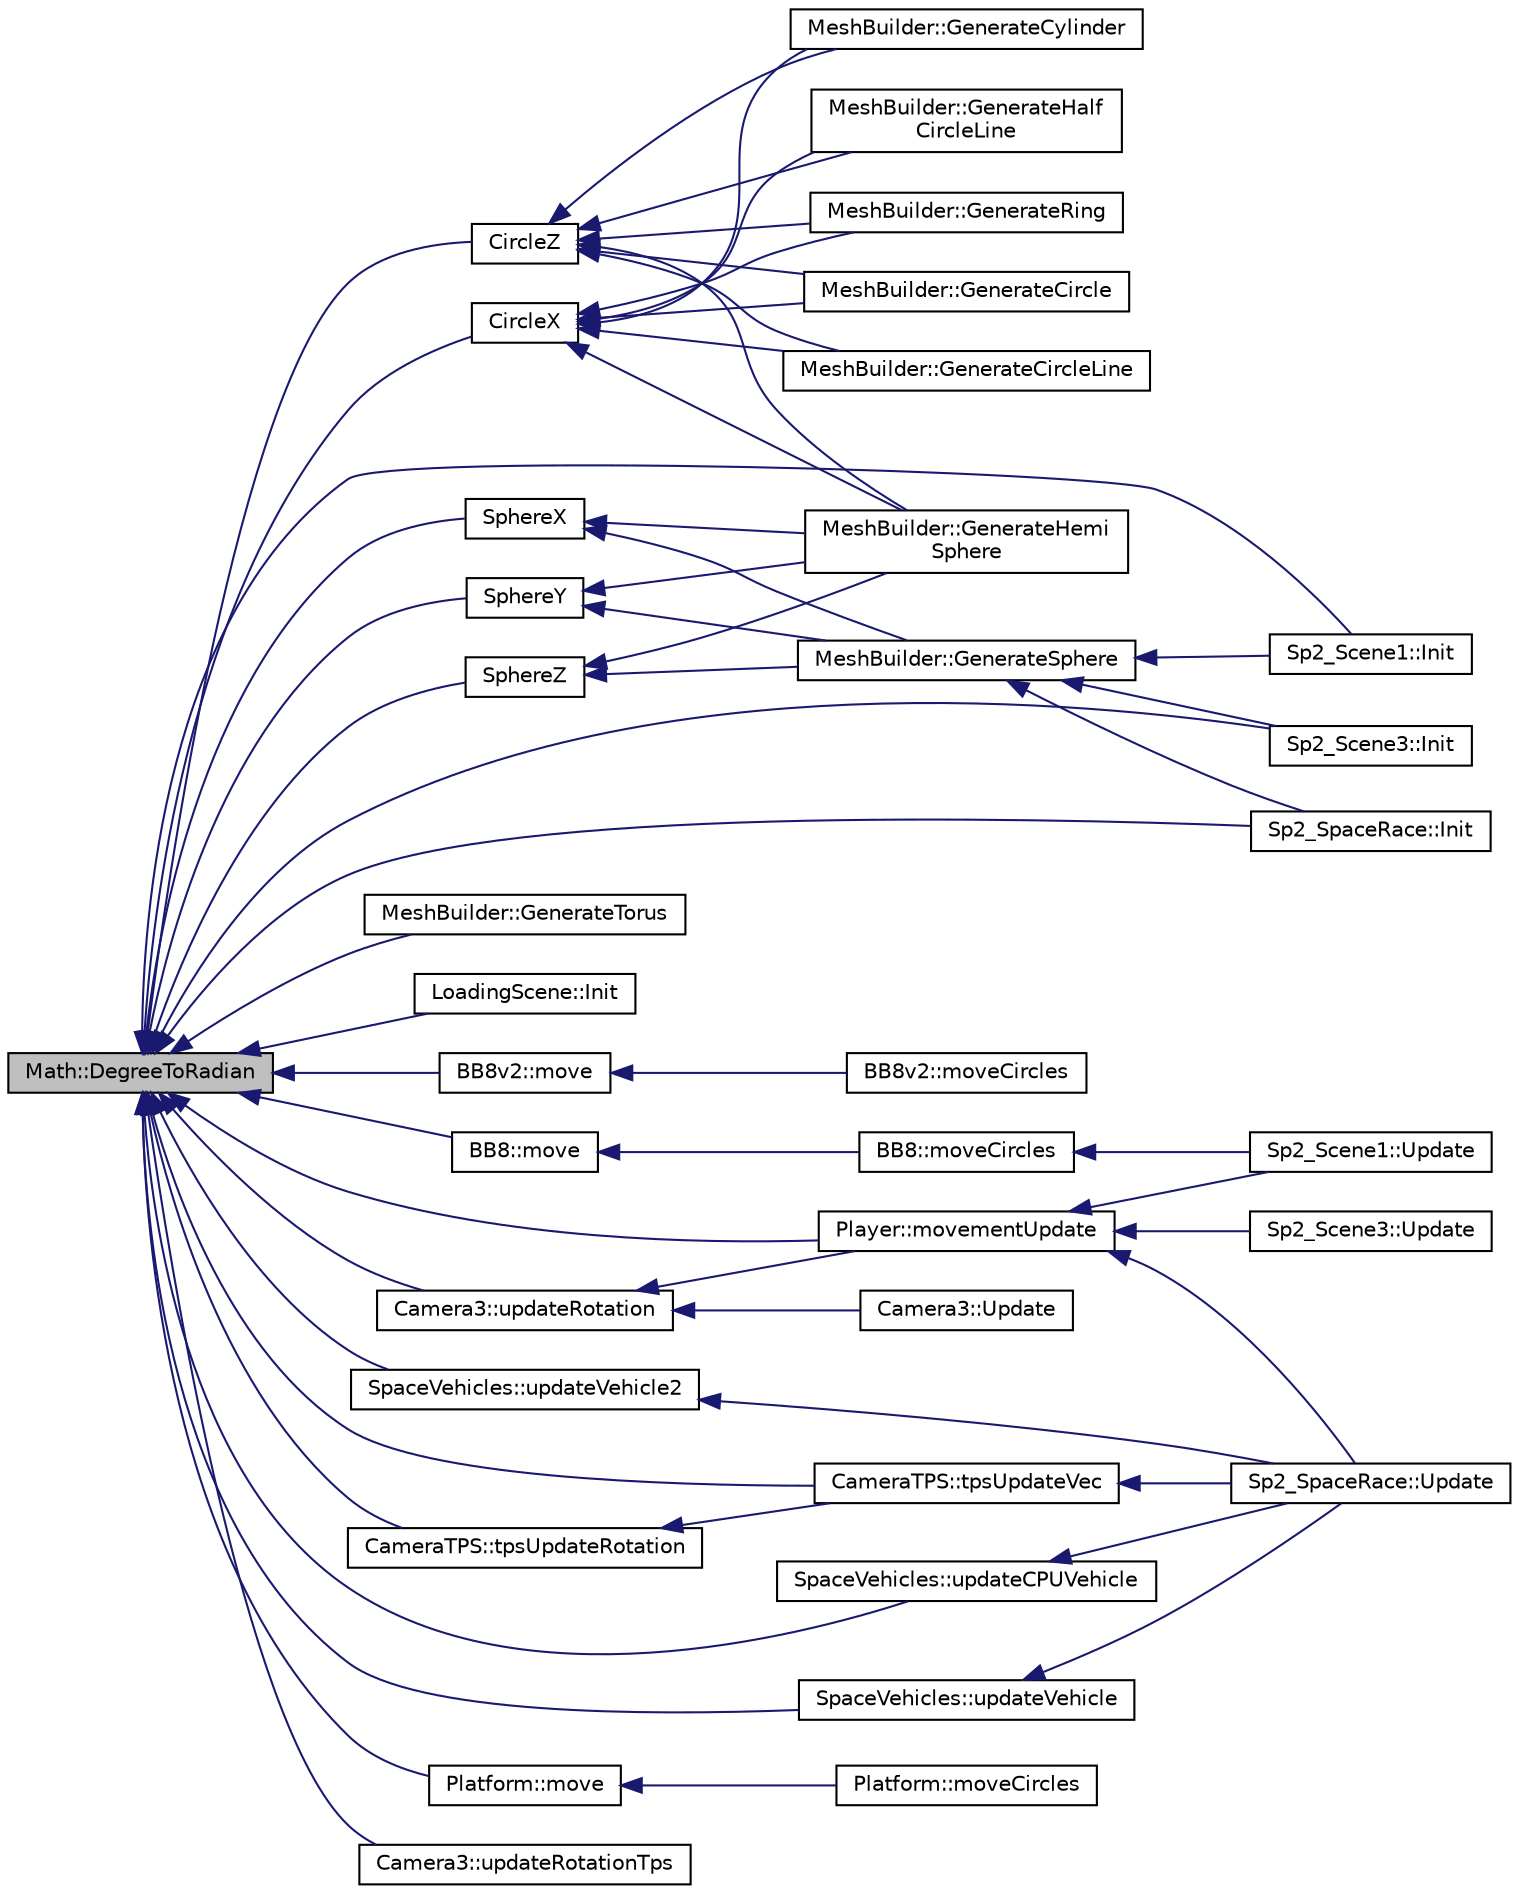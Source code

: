 digraph "Math::DegreeToRadian"
{
  bgcolor="transparent";
  edge [fontname="Helvetica",fontsize="10",labelfontname="Helvetica",labelfontsize="10"];
  node [fontname="Helvetica",fontsize="10",shape=record];
  rankdir="LR";
  Node1 [label="Math::DegreeToRadian",height=0.2,width=0.4,color="black", fillcolor="grey75", style="filled", fontcolor="black"];
  Node1 -> Node2 [dir="back",color="midnightblue",fontsize="10",style="solid",fontname="Helvetica"];
  Node2 [label="CircleX",height=0.2,width=0.4,color="black",URL="$MeshBuilder_8cpp.html#a452206fa7621781c2b35fcd17b816239"];
  Node2 -> Node3 [dir="back",color="midnightblue",fontsize="10",style="solid",fontname="Helvetica"];
  Node3 [label="MeshBuilder::GenerateCircle",height=0.2,width=0.4,color="black",URL="$classMeshBuilder.html#af82a06baa71bcd1ef4a238161cf3325b"];
  Node2 -> Node4 [dir="back",color="midnightblue",fontsize="10",style="solid",fontname="Helvetica"];
  Node4 [label="MeshBuilder::GenerateCircleLine",height=0.2,width=0.4,color="black",URL="$classMeshBuilder.html#ad8f4a3a18fca28e77c82ee30934a5995"];
  Node2 -> Node5 [dir="back",color="midnightblue",fontsize="10",style="solid",fontname="Helvetica"];
  Node5 [label="MeshBuilder::GenerateCylinder",height=0.2,width=0.4,color="black",URL="$classMeshBuilder.html#a7848e12e80faf05fe525dca860bc5e13"];
  Node2 -> Node6 [dir="back",color="midnightblue",fontsize="10",style="solid",fontname="Helvetica"];
  Node6 [label="MeshBuilder::GenerateHalf\lCircleLine",height=0.2,width=0.4,color="black",URL="$classMeshBuilder.html#adac1ad1856500e8d5efdb8d576bfbc0d"];
  Node2 -> Node7 [dir="back",color="midnightblue",fontsize="10",style="solid",fontname="Helvetica"];
  Node7 [label="MeshBuilder::GenerateHemi\lSphere",height=0.2,width=0.4,color="black",URL="$classMeshBuilder.html#a3bfcd731fed289415ea3252195f6e267"];
  Node2 -> Node8 [dir="back",color="midnightblue",fontsize="10",style="solid",fontname="Helvetica"];
  Node8 [label="MeshBuilder::GenerateRing",height=0.2,width=0.4,color="black",URL="$classMeshBuilder.html#a84ad6e09820e72f4f6893862166cf5fd"];
  Node1 -> Node9 [dir="back",color="midnightblue",fontsize="10",style="solid",fontname="Helvetica"];
  Node9 [label="CircleZ",height=0.2,width=0.4,color="black",URL="$MeshBuilder_8cpp.html#aede6465b0e45fc027ae0e8ec50d68ffb"];
  Node9 -> Node3 [dir="back",color="midnightblue",fontsize="10",style="solid",fontname="Helvetica"];
  Node9 -> Node4 [dir="back",color="midnightblue",fontsize="10",style="solid",fontname="Helvetica"];
  Node9 -> Node5 [dir="back",color="midnightblue",fontsize="10",style="solid",fontname="Helvetica"];
  Node9 -> Node6 [dir="back",color="midnightblue",fontsize="10",style="solid",fontname="Helvetica"];
  Node9 -> Node7 [dir="back",color="midnightblue",fontsize="10",style="solid",fontname="Helvetica"];
  Node9 -> Node8 [dir="back",color="midnightblue",fontsize="10",style="solid",fontname="Helvetica"];
  Node1 -> Node10 [dir="back",color="midnightblue",fontsize="10",style="solid",fontname="Helvetica"];
  Node10 [label="MeshBuilder::GenerateTorus",height=0.2,width=0.4,color="black",URL="$classMeshBuilder.html#a27e6a5bc9270e592f31df04fbbc7cf31"];
  Node1 -> Node11 [dir="back",color="midnightblue",fontsize="10",style="solid",fontname="Helvetica"];
  Node11 [label="LoadingScene::Init",height=0.2,width=0.4,color="black",URL="$classLoadingScene.html#ab58112cfff35f696e5479b5eaf74cbb3"];
  Node1 -> Node12 [dir="back",color="midnightblue",fontsize="10",style="solid",fontname="Helvetica"];
  Node12 [label="Sp2_Scene1::Init",height=0.2,width=0.4,color="black",URL="$classSp2__Scene1.html#a4704d16ad01dec2a8405dd55800dd84b"];
  Node1 -> Node13 [dir="back",color="midnightblue",fontsize="10",style="solid",fontname="Helvetica"];
  Node13 [label="Sp2_Scene3::Init",height=0.2,width=0.4,color="black",URL="$classSp2__Scene3.html#a8f774405ee31eaf42274079a2d0a03ee",tooltip="Init scene with game objects, light and camera positions, properties like light power. Loads OBJ and texture into scene. "];
  Node1 -> Node14 [dir="back",color="midnightblue",fontsize="10",style="solid",fontname="Helvetica"];
  Node14 [label="Sp2_SpaceRace::Init",height=0.2,width=0.4,color="black",URL="$classSp2__SpaceRace.html#a1837e0004994f2e9f885828b7788da27"];
  Node1 -> Node15 [dir="back",color="midnightblue",fontsize="10",style="solid",fontname="Helvetica"];
  Node15 [label="BB8v2::move",height=0.2,width=0.4,color="black",URL="$classBB8v2.html#a4d48f1032bb60950982b908efeb3ca95",tooltip="Set the second version of BB-8 to move in circular motion using sin and cos as well as rotating while..."];
  Node15 -> Node16 [dir="back",color="midnightblue",fontsize="10",style="solid",fontname="Helvetica"];
  Node16 [label="BB8v2::moveCircles",height=0.2,width=0.4,color="black",URL="$classBB8v2.html#a2a6a77006ee5d61b77ff0e61fe85f1f9",tooltip="Executing move function as well as rotation while moving. "];
  Node1 -> Node17 [dir="back",color="midnightblue",fontsize="10",style="solid",fontname="Helvetica"];
  Node17 [label="BB8::move",height=0.2,width=0.4,color="black",URL="$classBB8.html#aab6c34b90dab5887f0563060a20838e4",tooltip="Set BB-8 to move in circular motion using sin and cos as well as rotating while moving. "];
  Node17 -> Node18 [dir="back",color="midnightblue",fontsize="10",style="solid",fontname="Helvetica"];
  Node18 [label="BB8::moveCircles",height=0.2,width=0.4,color="black",URL="$classBB8.html#a5099bc077f16f7a4efea6f780870fec5",tooltip="Executing move function as well as viewAngle which is for the turning speed. "];
  Node18 -> Node19 [dir="back",color="midnightblue",fontsize="10",style="solid",fontname="Helvetica"];
  Node19 [label="Sp2_Scene1::Update",height=0.2,width=0.4,color="black",URL="$classSp2__Scene1.html#a7a90c62382a446cff0906a7735cbf0e8"];
  Node1 -> Node20 [dir="back",color="midnightblue",fontsize="10",style="solid",fontname="Helvetica"];
  Node20 [label="Platform::move",height=0.2,width=0.4,color="black",URL="$classPlatform.html#a486c573852bfdb54819927a5870556d3",tooltip="Sets the movement of the Platform (To be edited) "];
  Node20 -> Node21 [dir="back",color="midnightblue",fontsize="10",style="solid",fontname="Helvetica"];
  Node21 [label="Platform::moveCircles",height=0.2,width=0.4,color="black",URL="$classPlatform.html#a4c0f2ca0f0eda1577dc060de188fae18",tooltip="Executing move function as well as rotation while moving. "];
  Node1 -> Node22 [dir="back",color="midnightblue",fontsize="10",style="solid",fontname="Helvetica"];
  Node22 [label="Player::movementUpdate",height=0.2,width=0.4,color="black",URL="$classPlayer.html#a5b057a6cd421a056d2a0694ab00739e7"];
  Node22 -> Node19 [dir="back",color="midnightblue",fontsize="10",style="solid",fontname="Helvetica"];
  Node22 -> Node23 [dir="back",color="midnightblue",fontsize="10",style="solid",fontname="Helvetica"];
  Node23 [label="Sp2_Scene3::Update",height=0.2,width=0.4,color="black",URL="$classSp2__Scene3.html#a14c1432b47104cfefa352b501a6330eb",tooltip="Updates health system, collision, platform, player, camera and enemy behaviours. "];
  Node22 -> Node24 [dir="back",color="midnightblue",fontsize="10",style="solid",fontname="Helvetica"];
  Node24 [label="Sp2_SpaceRace::Update",height=0.2,width=0.4,color="black",URL="$classSp2__SpaceRace.html#a60fa1a4bdef9cafbb6e6a5fac974ed5d"];
  Node1 -> Node25 [dir="back",color="midnightblue",fontsize="10",style="solid",fontname="Helvetica"];
  Node25 [label="SphereX",height=0.2,width=0.4,color="black",URL="$MeshBuilder_8cpp.html#aef75a362a1bdb0980ed4abcf8241da69"];
  Node25 -> Node7 [dir="back",color="midnightblue",fontsize="10",style="solid",fontname="Helvetica"];
  Node25 -> Node26 [dir="back",color="midnightblue",fontsize="10",style="solid",fontname="Helvetica"];
  Node26 [label="MeshBuilder::GenerateSphere",height=0.2,width=0.4,color="black",URL="$classMeshBuilder.html#aa0cff3ada5866ad3236dd88b24f64c39"];
  Node26 -> Node12 [dir="back",color="midnightblue",fontsize="10",style="solid",fontname="Helvetica"];
  Node26 -> Node13 [dir="back",color="midnightblue",fontsize="10",style="solid",fontname="Helvetica"];
  Node26 -> Node14 [dir="back",color="midnightblue",fontsize="10",style="solid",fontname="Helvetica"];
  Node1 -> Node27 [dir="back",color="midnightblue",fontsize="10",style="solid",fontname="Helvetica"];
  Node27 [label="SphereY",height=0.2,width=0.4,color="black",URL="$MeshBuilder_8cpp.html#af7655f1bbe33f114c8c2457bb80d8d56"];
  Node27 -> Node7 [dir="back",color="midnightblue",fontsize="10",style="solid",fontname="Helvetica"];
  Node27 -> Node26 [dir="back",color="midnightblue",fontsize="10",style="solid",fontname="Helvetica"];
  Node1 -> Node28 [dir="back",color="midnightblue",fontsize="10",style="solid",fontname="Helvetica"];
  Node28 [label="SphereZ",height=0.2,width=0.4,color="black",URL="$MeshBuilder_8cpp.html#a635e807e82196e114ec59993fe28838a"];
  Node28 -> Node7 [dir="back",color="midnightblue",fontsize="10",style="solid",fontname="Helvetica"];
  Node28 -> Node26 [dir="back",color="midnightblue",fontsize="10",style="solid",fontname="Helvetica"];
  Node1 -> Node29 [dir="back",color="midnightblue",fontsize="10",style="solid",fontname="Helvetica"];
  Node29 [label="CameraTPS::tpsUpdateRotation",height=0.2,width=0.4,color="black",URL="$classCameraTPS.html#a187145d973095406211ad23707ef7587"];
  Node29 -> Node30 [dir="back",color="midnightblue",fontsize="10",style="solid",fontname="Helvetica"];
  Node30 [label="CameraTPS::tpsUpdateVec",height=0.2,width=0.4,color="black",URL="$classCameraTPS.html#a743d5fc45867e31a8915e47173d0fcb2"];
  Node30 -> Node24 [dir="back",color="midnightblue",fontsize="10",style="solid",fontname="Helvetica"];
  Node1 -> Node30 [dir="back",color="midnightblue",fontsize="10",style="solid",fontname="Helvetica"];
  Node1 -> Node31 [dir="back",color="midnightblue",fontsize="10",style="solid",fontname="Helvetica"];
  Node31 [label="SpaceVehicles::updateCPUVehicle",height=0.2,width=0.4,color="black",URL="$classSpaceVehicles.html#a71e4baf5499200c69950e56e08068ae5"];
  Node31 -> Node24 [dir="back",color="midnightblue",fontsize="10",style="solid",fontname="Helvetica"];
  Node1 -> Node32 [dir="back",color="midnightblue",fontsize="10",style="solid",fontname="Helvetica"];
  Node32 [label="Camera3::updateRotation",height=0.2,width=0.4,color="black",URL="$classCamera3.html#a330a151d28c57c8a86d9848a26866028"];
  Node32 -> Node22 [dir="back",color="midnightblue",fontsize="10",style="solid",fontname="Helvetica"];
  Node32 -> Node33 [dir="back",color="midnightblue",fontsize="10",style="solid",fontname="Helvetica"];
  Node33 [label="Camera3::Update",height=0.2,width=0.4,color="black",URL="$classCamera3.html#acc5d4103826cda6d20b80a0d35eacdbe"];
  Node1 -> Node34 [dir="back",color="midnightblue",fontsize="10",style="solid",fontname="Helvetica"];
  Node34 [label="Camera3::updateRotationTps",height=0.2,width=0.4,color="black",URL="$classCamera3.html#a25d7bcc35e69ec8e097bae4a6aeb11c4"];
  Node1 -> Node35 [dir="back",color="midnightblue",fontsize="10",style="solid",fontname="Helvetica"];
  Node35 [label="SpaceVehicles::updateVehicle",height=0.2,width=0.4,color="black",URL="$classSpaceVehicles.html#ac9b59d2bd00fd58786be266e4e6fe237"];
  Node35 -> Node24 [dir="back",color="midnightblue",fontsize="10",style="solid",fontname="Helvetica"];
  Node1 -> Node36 [dir="back",color="midnightblue",fontsize="10",style="solid",fontname="Helvetica"];
  Node36 [label="SpaceVehicles::updateVehicle2",height=0.2,width=0.4,color="black",URL="$classSpaceVehicles.html#aacce2932520488a8850d6c5640960e50"];
  Node36 -> Node24 [dir="back",color="midnightblue",fontsize="10",style="solid",fontname="Helvetica"];
}
